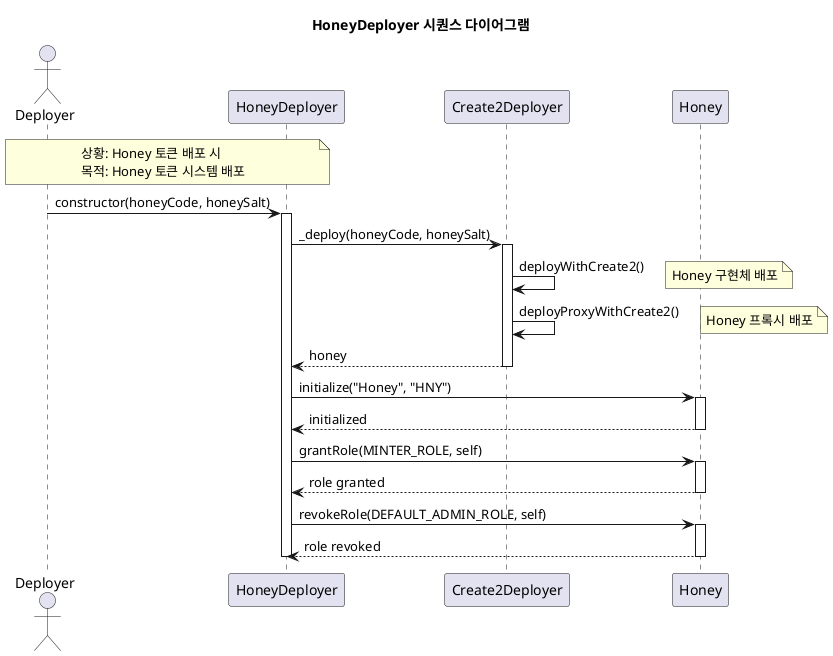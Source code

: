 @startuml
title HoneyDeployer 시퀀스 다이어그램

actor Deployer
participant "HoneyDeployer" as HD
participant "Create2Deployer" as CD
participant "Honey" as H

note over Deployer, HD
  상황: Honey 토큰 배포 시
  목적: Honey 토큰 시스템 배포
end note

Deployer -> HD: constructor(honeyCode, honeySalt)
activate HD
HD -> CD: _deploy(honeyCode, honeySalt)
activate CD
CD -> CD: deployWithCreate2()
note right: Honey 구현체 배포
CD -> CD: deployProxyWithCreate2()
note right: Honey 프록시 배포
CD --> HD: honey
deactivate CD

HD -> H: initialize("Honey", "HNY")
activate H
H --> HD: initialized
deactivate H

HD -> H: grantRole(MINTER_ROLE, self)
activate H
H --> HD: role granted
deactivate H

HD -> H: revokeRole(DEFAULT_ADMIN_ROLE, self)
activate H
H --> HD: role revoked
deactivate H
deactivate HD

@enduml 